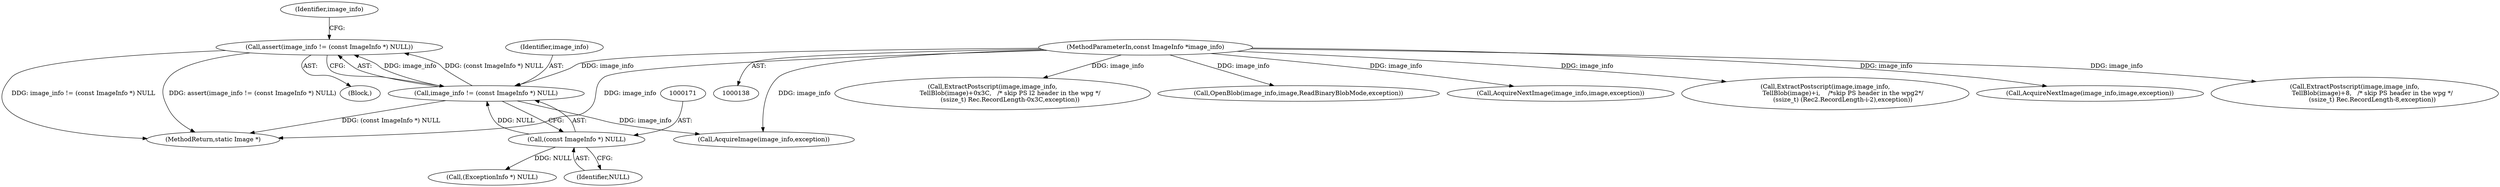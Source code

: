 digraph "0_ImageMagick_aecd0ada163a4d6c769cec178955d5f3e9316f2f_1@API" {
"1000167" [label="(Call,assert(image_info != (const ImageInfo *) NULL))"];
"1000168" [label="(Call,image_info != (const ImageInfo *) NULL)"];
"1000139" [label="(MethodParameterIn,const ImageInfo *image_info)"];
"1000170" [label="(Call,(const ImageInfo *) NULL)"];
"1000139" [label="(MethodParameterIn,const ImageInfo *image_info)"];
"1001201" [label="(Call,ExtractPostscript(image,image_info,\n                  TellBlob(image)+0x3C,   /* skip PS l2 header in the wpg */\n                  (ssize_t) Rec.RecordLength-0x3C,exception))"];
"1000176" [label="(Identifier,image_info)"];
"1000206" [label="(Call,OpenBlob(image_info,image,ReadBinaryBlobMode,exception))"];
"1001759" [label="(Call,AcquireNextImage(image_info,image,exception))"];
"1000170" [label="(Call,(const ImageInfo *) NULL)"];
"1000141" [label="(Block,)"];
"1000196" [label="(Call,AcquireImage(image_info,exception))"];
"1000182" [label="(Call,(ExceptionInfo *) NULL)"];
"1001811" [label="(Call,ExtractPostscript(image,image_info,\n                  TellBlob(image)+i,    /*skip PS header in the wpg2*/\n                  (ssize_t) (Rec2.RecordLength-i-2),exception))"];
"1001155" [label="(Call,AcquireNextImage(image_info,image,exception))"];
"1000168" [label="(Call,image_info != (const ImageInfo *) NULL)"];
"1000172" [label="(Identifier,NULL)"];
"1000580" [label="(Call,ExtractPostscript(image,image_info,\n                  TellBlob(image)+8,   /* skip PS header in the wpg */\n                  (ssize_t) Rec.RecordLength-8,exception))"];
"1000169" [label="(Identifier,image_info)"];
"1001942" [label="(MethodReturn,static Image *)"];
"1000167" [label="(Call,assert(image_info != (const ImageInfo *) NULL))"];
"1000167" -> "1000141"  [label="AST: "];
"1000167" -> "1000168"  [label="CFG: "];
"1000168" -> "1000167"  [label="AST: "];
"1000176" -> "1000167"  [label="CFG: "];
"1000167" -> "1001942"  [label="DDG: image_info != (const ImageInfo *) NULL"];
"1000167" -> "1001942"  [label="DDG: assert(image_info != (const ImageInfo *) NULL)"];
"1000168" -> "1000167"  [label="DDG: image_info"];
"1000168" -> "1000167"  [label="DDG: (const ImageInfo *) NULL"];
"1000168" -> "1000170"  [label="CFG: "];
"1000169" -> "1000168"  [label="AST: "];
"1000170" -> "1000168"  [label="AST: "];
"1000168" -> "1001942"  [label="DDG: (const ImageInfo *) NULL"];
"1000139" -> "1000168"  [label="DDG: image_info"];
"1000170" -> "1000168"  [label="DDG: NULL"];
"1000168" -> "1000196"  [label="DDG: image_info"];
"1000139" -> "1000138"  [label="AST: "];
"1000139" -> "1001942"  [label="DDG: image_info"];
"1000139" -> "1000196"  [label="DDG: image_info"];
"1000139" -> "1000206"  [label="DDG: image_info"];
"1000139" -> "1000580"  [label="DDG: image_info"];
"1000139" -> "1001155"  [label="DDG: image_info"];
"1000139" -> "1001201"  [label="DDG: image_info"];
"1000139" -> "1001759"  [label="DDG: image_info"];
"1000139" -> "1001811"  [label="DDG: image_info"];
"1000170" -> "1000172"  [label="CFG: "];
"1000171" -> "1000170"  [label="AST: "];
"1000172" -> "1000170"  [label="AST: "];
"1000170" -> "1000182"  [label="DDG: NULL"];
}
